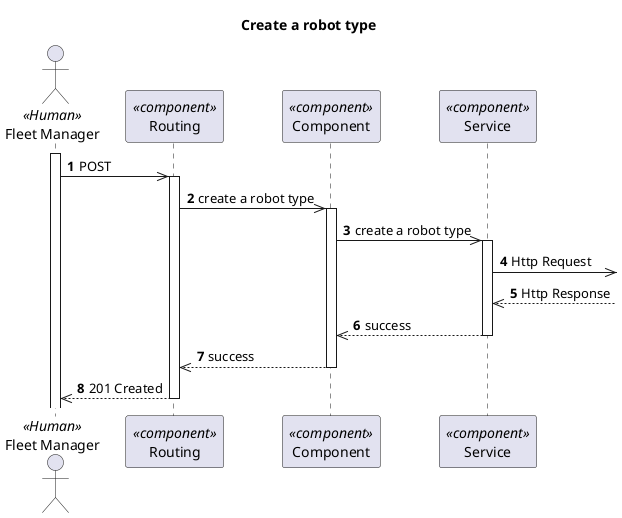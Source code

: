 @startuml Process View - Level 3

autonumber
skinparam packageStyle rect

title Create a robot type

actor "Fleet Manager" as FM <<Human>>
participant "Routing" as routing <<component>>
participant "Component" as comp <<component>>
participant "Service" as service <<component>>


activate FM
FM->> routing : POST
activate routing
routing ->> comp : create a robot type

activate comp
comp ->> service : create a robot type

activate service
service ->> : Http Request
service <<-- : Http Response

service -->> comp : success
deactivate service

comp -->> routing : success
deactivate comp

FM<<-- routing : 201 Created
deactivate routing

@enduml